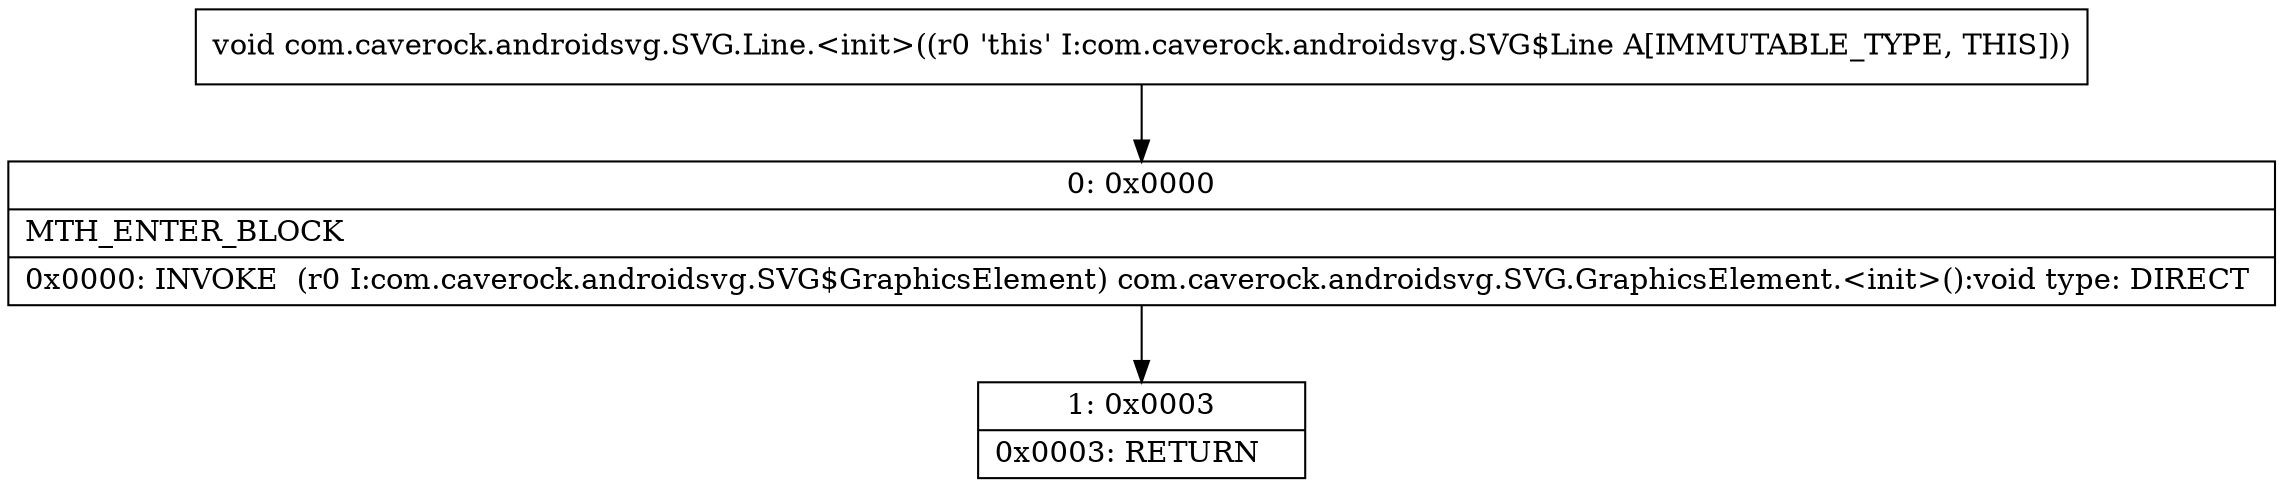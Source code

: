 digraph "CFG forcom.caverock.androidsvg.SVG.Line.\<init\>()V" {
Node_0 [shape=record,label="{0\:\ 0x0000|MTH_ENTER_BLOCK\l|0x0000: INVOKE  (r0 I:com.caverock.androidsvg.SVG$GraphicsElement) com.caverock.androidsvg.SVG.GraphicsElement.\<init\>():void type: DIRECT \l}"];
Node_1 [shape=record,label="{1\:\ 0x0003|0x0003: RETURN   \l}"];
MethodNode[shape=record,label="{void com.caverock.androidsvg.SVG.Line.\<init\>((r0 'this' I:com.caverock.androidsvg.SVG$Line A[IMMUTABLE_TYPE, THIS])) }"];
MethodNode -> Node_0;
Node_0 -> Node_1;
}

